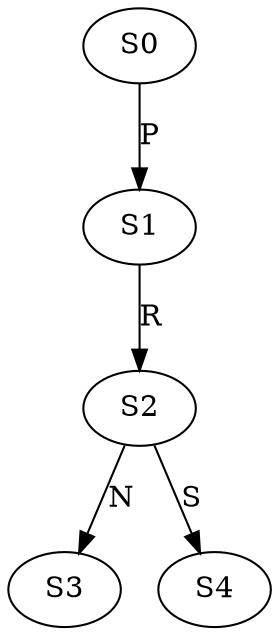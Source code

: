 strict digraph  {
	S0 -> S1 [ label = P ];
	S1 -> S2 [ label = R ];
	S2 -> S3 [ label = N ];
	S2 -> S4 [ label = S ];
}
